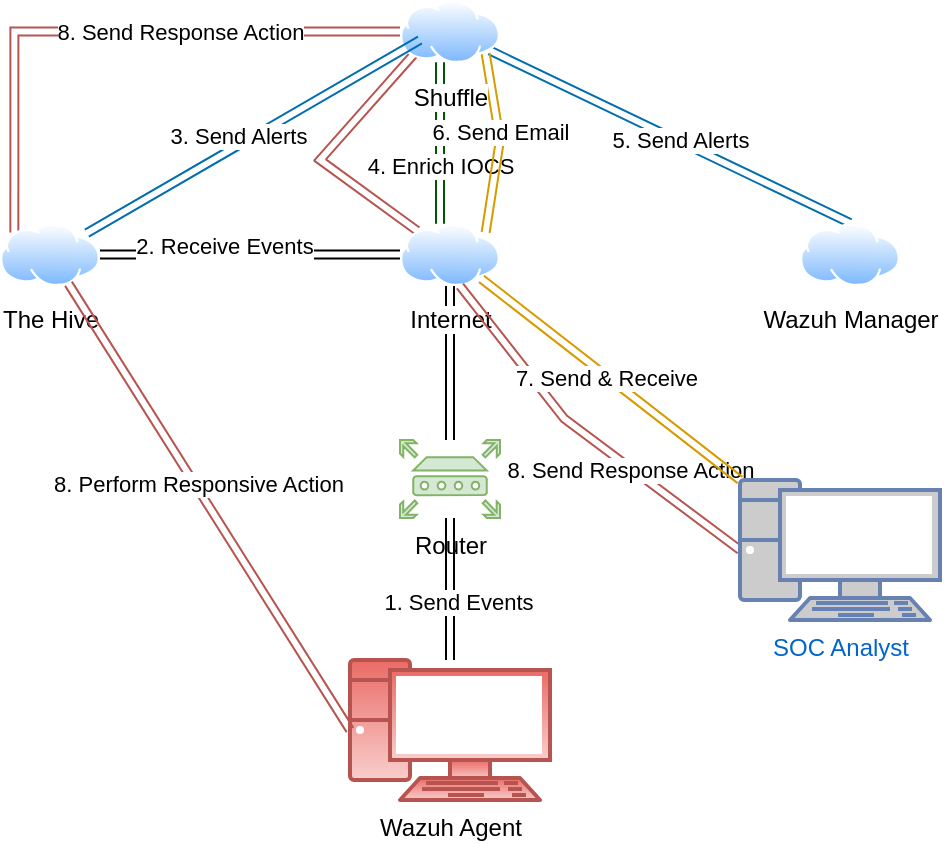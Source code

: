 <mxfile version="24.2.5" type="github">
  <diagram name="Page-1" id="KtaaiM5RCvJgxlkwDIS9">
    <mxGraphModel dx="648" dy="450" grid="1" gridSize="10" guides="1" tooltips="1" connect="1" arrows="1" fold="1" page="1" pageScale="1" pageWidth="850" pageHeight="1100" math="0" shadow="0">
      <root>
        <mxCell id="0" />
        <mxCell id="1" parent="0" />
        <mxCell id="Dn9yDmMurxADyDGAKcIU-10" value="" style="edgeStyle=orthogonalEdgeStyle;rounded=0;orthogonalLoop=1;jettySize=auto;html=1;shape=link;" edge="1" parent="1" source="Dn9yDmMurxADyDGAKcIU-1" target="Dn9yDmMurxADyDGAKcIU-2">
          <mxGeometry relative="1" as="geometry" />
        </mxCell>
        <mxCell id="Dn9yDmMurxADyDGAKcIU-11" value="1. Send Events" style="edgeLabel;html=1;align=center;verticalAlign=middle;resizable=0;points=[];" vertex="1" connectable="0" parent="Dn9yDmMurxADyDGAKcIU-10">
          <mxGeometry x="-0.183" y="-4" relative="1" as="geometry">
            <mxPoint as="offset" />
          </mxGeometry>
        </mxCell>
        <mxCell id="Dn9yDmMurxADyDGAKcIU-1" value="Wazuh Agent" style="verticalAlign=top;verticalLabelPosition=bottom;labelPosition=center;align=center;html=1;outlineConnect=0;fillColor=#f8cecc;strokeColor=#b85450;gradientColor=#ea6b66;gradientDirection=north;strokeWidth=2;shape=mxgraph.networks.pc;" vertex="1" parent="1">
          <mxGeometry x="375" y="330" width="100" height="70" as="geometry" />
        </mxCell>
        <mxCell id="Dn9yDmMurxADyDGAKcIU-12" value="" style="edgeStyle=orthogonalEdgeStyle;rounded=0;orthogonalLoop=1;jettySize=auto;html=1;shape=link;" edge="1" parent="1" source="Dn9yDmMurxADyDGAKcIU-2" target="Dn9yDmMurxADyDGAKcIU-3">
          <mxGeometry relative="1" as="geometry" />
        </mxCell>
        <mxCell id="Dn9yDmMurxADyDGAKcIU-2" value="Router" style="sketch=0;aspect=fixed;pointerEvents=1;shadow=0;dashed=0;html=1;strokeColor=#82b366;labelPosition=center;verticalLabelPosition=bottom;verticalAlign=top;align=center;fillColor=#d5e8d4;shape=mxgraph.mscae.enterprise.router" vertex="1" parent="1">
          <mxGeometry x="400" y="220" width="50" height="39" as="geometry" />
        </mxCell>
        <mxCell id="Dn9yDmMurxADyDGAKcIU-13" style="edgeStyle=orthogonalEdgeStyle;rounded=0;orthogonalLoop=1;jettySize=auto;html=1;shape=link;" edge="1" parent="1" source="Dn9yDmMurxADyDGAKcIU-3" target="Dn9yDmMurxADyDGAKcIU-6">
          <mxGeometry relative="1" as="geometry" />
        </mxCell>
        <mxCell id="Dn9yDmMurxADyDGAKcIU-14" value="2. Receive Events" style="edgeLabel;html=1;align=center;verticalAlign=middle;resizable=0;points=[];" vertex="1" connectable="0" parent="Dn9yDmMurxADyDGAKcIU-13">
          <mxGeometry x="0.173" y="-5" relative="1" as="geometry">
            <mxPoint as="offset" />
          </mxGeometry>
        </mxCell>
        <mxCell id="Dn9yDmMurxADyDGAKcIU-28" style="rounded=0;orthogonalLoop=1;jettySize=auto;html=1;entryX=0;entryY=1;entryDx=0;entryDy=0;shape=link;fillColor=#f8cecc;gradientColor=#ea6b66;strokeColor=#b85450;" edge="1" parent="1" source="Dn9yDmMurxADyDGAKcIU-3" target="Dn9yDmMurxADyDGAKcIU-4">
          <mxGeometry relative="1" as="geometry">
            <Array as="points">
              <mxPoint x="360" y="80" />
            </Array>
          </mxGeometry>
        </mxCell>
        <mxCell id="Dn9yDmMurxADyDGAKcIU-3" value="Internet" style="image;aspect=fixed;perimeter=ellipsePerimeter;html=1;align=center;shadow=0;dashed=0;spacingTop=3;image=img/lib/active_directory/internet_cloud.svg;" vertex="1" parent="1">
          <mxGeometry x="400" y="111.5" width="50" height="31.5" as="geometry" />
        </mxCell>
        <mxCell id="Dn9yDmMurxADyDGAKcIU-18" value="" style="edgeStyle=orthogonalEdgeStyle;rounded=0;orthogonalLoop=1;jettySize=auto;html=1;fillColor=#008a00;strokeColor=#005700;shape=link;" edge="1" parent="1" source="Dn9yDmMurxADyDGAKcIU-4" target="Dn9yDmMurxADyDGAKcIU-3">
          <mxGeometry relative="1" as="geometry">
            <Array as="points">
              <mxPoint x="420" y="70" />
              <mxPoint x="420" y="70" />
            </Array>
          </mxGeometry>
        </mxCell>
        <mxCell id="Dn9yDmMurxADyDGAKcIU-19" value="4. Enrich IOCS" style="edgeLabel;html=1;align=center;verticalAlign=middle;resizable=0;points=[];" vertex="1" connectable="0" parent="Dn9yDmMurxADyDGAKcIU-18">
          <mxGeometry x="0.183" relative="1" as="geometry">
            <mxPoint y="4" as="offset" />
          </mxGeometry>
        </mxCell>
        <mxCell id="Dn9yDmMurxADyDGAKcIU-20" style="rounded=0;orthogonalLoop=1;jettySize=auto;html=1;entryX=0.5;entryY=0;entryDx=0;entryDy=0;shape=link;fillColor=#1ba1e2;strokeColor=#006EAF;" edge="1" parent="1" source="Dn9yDmMurxADyDGAKcIU-4" target="Dn9yDmMurxADyDGAKcIU-5">
          <mxGeometry relative="1" as="geometry" />
        </mxCell>
        <mxCell id="Dn9yDmMurxADyDGAKcIU-21" value="5. Send Alerts" style="edgeLabel;html=1;align=center;verticalAlign=middle;resizable=0;points=[];" vertex="1" connectable="0" parent="Dn9yDmMurxADyDGAKcIU-20">
          <mxGeometry x="0.151" y="1" relative="1" as="geometry">
            <mxPoint x="-9" y="-4" as="offset" />
          </mxGeometry>
        </mxCell>
        <mxCell id="Dn9yDmMurxADyDGAKcIU-22" style="rounded=0;orthogonalLoop=1;jettySize=auto;html=1;entryX=1;entryY=0;entryDx=0;entryDy=0;fillColor=#ffcd28;strokeColor=#d79b00;shape=link;exitX=1;exitY=1;exitDx=0;exitDy=0;gradientColor=#ffa500;" edge="1" parent="1" source="Dn9yDmMurxADyDGAKcIU-4" target="Dn9yDmMurxADyDGAKcIU-3">
          <mxGeometry relative="1" as="geometry">
            <Array as="points">
              <mxPoint x="450" y="70" />
            </Array>
          </mxGeometry>
        </mxCell>
        <mxCell id="Dn9yDmMurxADyDGAKcIU-24" value="6. Send Email" style="edgeLabel;html=1;align=center;verticalAlign=middle;resizable=0;points=[];" vertex="1" connectable="0" parent="Dn9yDmMurxADyDGAKcIU-22">
          <mxGeometry x="-0.125" relative="1" as="geometry">
            <mxPoint as="offset" />
          </mxGeometry>
        </mxCell>
        <mxCell id="Dn9yDmMurxADyDGAKcIU-29" style="edgeStyle=orthogonalEdgeStyle;rounded=0;orthogonalLoop=1;jettySize=auto;html=1;entryX=0;entryY=0;entryDx=0;entryDy=0;fillColor=#f8cecc;gradientColor=#ea6b66;strokeColor=#b85450;shape=link;" edge="1" parent="1" source="Dn9yDmMurxADyDGAKcIU-4" target="Dn9yDmMurxADyDGAKcIU-6">
          <mxGeometry relative="1" as="geometry" />
        </mxCell>
        <mxCell id="Dn9yDmMurxADyDGAKcIU-30" value="8. Send Response Action" style="edgeLabel;html=1;align=center;verticalAlign=middle;resizable=0;points=[];" vertex="1" connectable="0" parent="Dn9yDmMurxADyDGAKcIU-29">
          <mxGeometry x="0.118" y="1" relative="1" as="geometry">
            <mxPoint x="54" y="-1" as="offset" />
          </mxGeometry>
        </mxCell>
        <mxCell id="Dn9yDmMurxADyDGAKcIU-4" value="Shuffle" style="image;aspect=fixed;perimeter=ellipsePerimeter;html=1;align=center;shadow=0;dashed=0;spacingTop=3;image=img/lib/active_directory/internet_cloud.svg;" vertex="1" parent="1">
          <mxGeometry x="400" width="50" height="31.5" as="geometry" />
        </mxCell>
        <mxCell id="Dn9yDmMurxADyDGAKcIU-5" value="Wazuh Manager" style="image;aspect=fixed;perimeter=ellipsePerimeter;html=1;align=center;shadow=0;dashed=0;spacingTop=3;image=img/lib/active_directory/internet_cloud.svg;" vertex="1" parent="1">
          <mxGeometry x="600" y="111.5" width="50" height="31.5" as="geometry" />
        </mxCell>
        <mxCell id="Dn9yDmMurxADyDGAKcIU-6" value="The Hive" style="image;aspect=fixed;perimeter=ellipsePerimeter;html=1;align=center;shadow=0;dashed=0;spacingTop=3;image=img/lib/active_directory/internet_cloud.svg;" vertex="1" parent="1">
          <mxGeometry x="200" y="111.5" width="50" height="31.5" as="geometry" />
        </mxCell>
        <mxCell id="Dn9yDmMurxADyDGAKcIU-26" style="rounded=0;orthogonalLoop=1;jettySize=auto;html=1;entryX=1;entryY=0.75;entryDx=0;entryDy=0;shape=link;strokeColor=#b85450;exitX=0;exitY=0.5;exitDx=0;exitDy=0;exitPerimeter=0;fillColor=#f8cecc;gradientColor=#ea6b66;" edge="1" parent="1" source="Dn9yDmMurxADyDGAKcIU-8">
          <mxGeometry relative="1" as="geometry">
            <mxPoint x="552.15" y="253.1" as="sourcePoint" />
            <mxPoint x="429.995" y="142.997" as="targetPoint" />
            <Array as="points">
              <mxPoint x="482.15" y="209.35" />
            </Array>
          </mxGeometry>
        </mxCell>
        <mxCell id="Dn9yDmMurxADyDGAKcIU-27" value="8. Send Response Action" style="edgeLabel;html=1;align=center;verticalAlign=middle;resizable=0;points=[];" vertex="1" connectable="0" parent="Dn9yDmMurxADyDGAKcIU-26">
          <mxGeometry x="-0.305" relative="1" as="geometry">
            <mxPoint x="-1" as="offset" />
          </mxGeometry>
        </mxCell>
        <mxCell id="Dn9yDmMurxADyDGAKcIU-8" value="SOC Analyst" style="fontColor=#0066CC;verticalAlign=top;verticalLabelPosition=bottom;labelPosition=center;align=center;html=1;outlineConnect=0;fillColor=#CCCCCC;strokeColor=#6881B3;gradientColor=none;gradientDirection=north;strokeWidth=2;shape=mxgraph.networks.pc;" vertex="1" parent="1">
          <mxGeometry x="570" y="240" width="100" height="70" as="geometry" />
        </mxCell>
        <mxCell id="Dn9yDmMurxADyDGAKcIU-16" style="rounded=0;orthogonalLoop=1;jettySize=auto;html=1;entryX=0.2;entryY=0.635;entryDx=0;entryDy=0;entryPerimeter=0;shape=link;fillColor=#1ba1e2;strokeColor=#006EAF;" edge="1" parent="1" source="Dn9yDmMurxADyDGAKcIU-6" target="Dn9yDmMurxADyDGAKcIU-4">
          <mxGeometry relative="1" as="geometry" />
        </mxCell>
        <mxCell id="Dn9yDmMurxADyDGAKcIU-17" value="3. Send Alerts" style="edgeLabel;html=1;align=center;verticalAlign=middle;resizable=0;points=[];" vertex="1" connectable="0" parent="Dn9yDmMurxADyDGAKcIU-16">
          <mxGeometry x="0.214" y="3" relative="1" as="geometry">
            <mxPoint x="-24" y="12" as="offset" />
          </mxGeometry>
        </mxCell>
        <mxCell id="Dn9yDmMurxADyDGAKcIU-23" style="rounded=0;orthogonalLoop=1;jettySize=auto;html=1;entryX=0;entryY=0;entryDx=0;entryDy=0;entryPerimeter=0;fillColor=#ffcd28;gradientColor=#ffa500;strokeColor=#d79b00;shape=link;" edge="1" parent="1" source="Dn9yDmMurxADyDGAKcIU-3" target="Dn9yDmMurxADyDGAKcIU-8">
          <mxGeometry relative="1" as="geometry" />
        </mxCell>
        <mxCell id="Dn9yDmMurxADyDGAKcIU-25" value="7. Send &amp;amp; Receive" style="edgeLabel;html=1;align=center;verticalAlign=middle;resizable=0;points=[];" vertex="1" connectable="0" parent="Dn9yDmMurxADyDGAKcIU-23">
          <mxGeometry x="-0.032" y="-1" relative="1" as="geometry">
            <mxPoint as="offset" />
          </mxGeometry>
        </mxCell>
        <mxCell id="Dn9yDmMurxADyDGAKcIU-31" style="rounded=0;orthogonalLoop=1;jettySize=auto;html=1;entryX=0;entryY=0.5;entryDx=0;entryDy=0;entryPerimeter=0;fillColor=#f8cecc;gradientColor=#ea6b66;strokeColor=#b85450;shape=link;" edge="1" parent="1" source="Dn9yDmMurxADyDGAKcIU-6" target="Dn9yDmMurxADyDGAKcIU-1">
          <mxGeometry relative="1" as="geometry" />
        </mxCell>
        <mxCell id="Dn9yDmMurxADyDGAKcIU-32" value="8. Perform Responsive Action" style="edgeLabel;html=1;align=center;verticalAlign=middle;resizable=0;points=[];" vertex="1" connectable="0" parent="Dn9yDmMurxADyDGAKcIU-31">
          <mxGeometry x="-0.102" relative="1" as="geometry">
            <mxPoint x="1" as="offset" />
          </mxGeometry>
        </mxCell>
      </root>
    </mxGraphModel>
  </diagram>
</mxfile>
